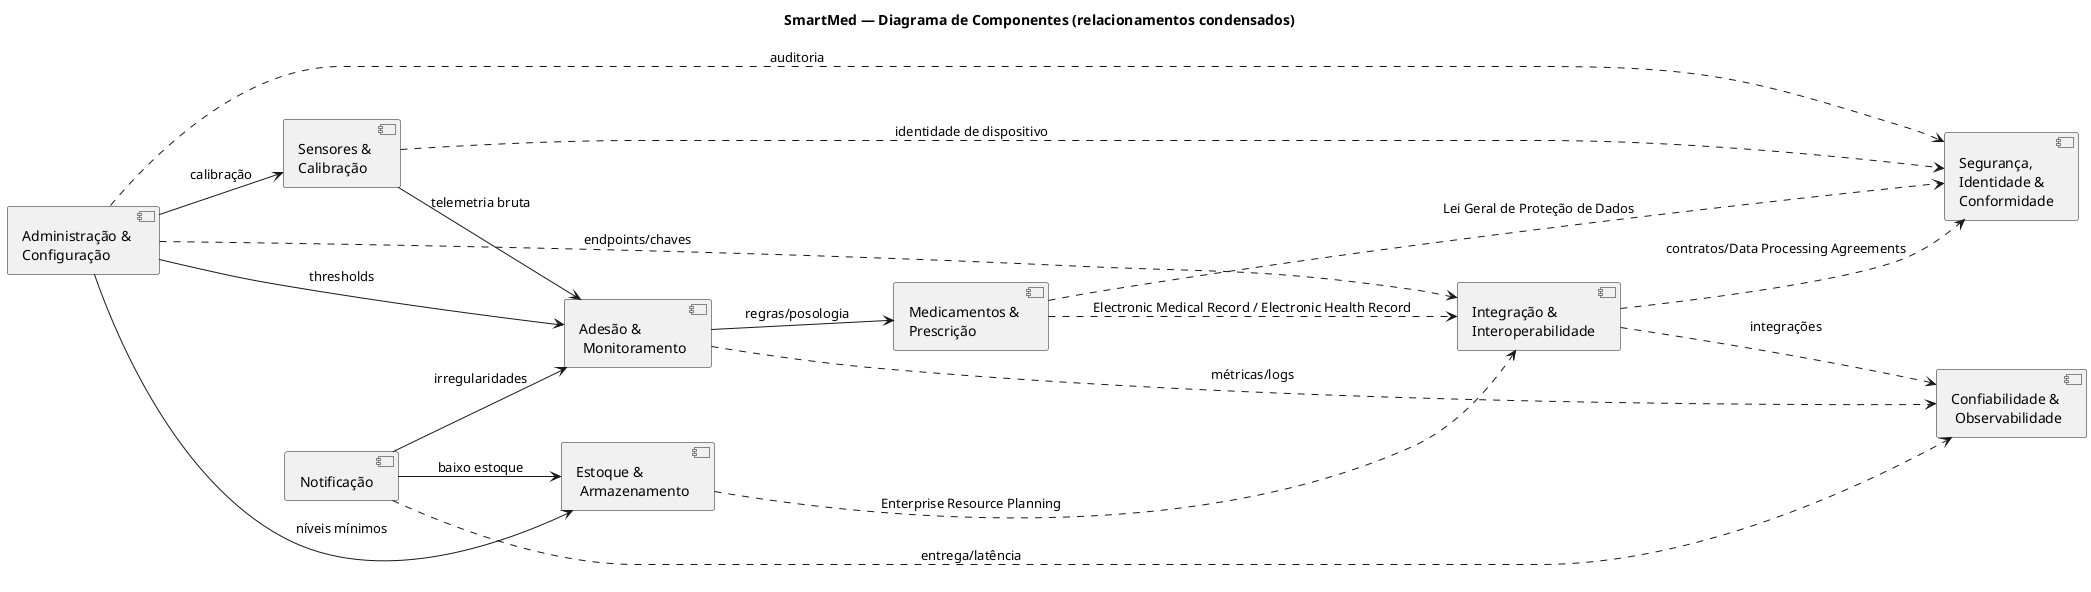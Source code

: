 @startuml componentes2-smartmed
title SmartMed — Diagrama de Componentes (relacionamentos condensados)

left to right direction
'skinparam linetype ortho

' =========================
' Componentes
' =========================
component "Notificação"                                   as C_Notificacao
component "Adesão &\n Monitoramento"                       as C_AdesaoMonitoramento
component "Medicamentos & \nPrescrição"                    as C_MedicamentosPrescricao
component "Estoque &\n Armazenamento"                      as C_EstoqueArmazenamento
component "Administração & \nConfiguração"                 as C_AdminConfiguracao
component "Sensores & \nCalibração"                        as C_SensoresCalibracao
component "Segurança, \nIdentidade & \nConformidade"         as C_SegurancaIdentidadeConformidade
component "Integração & \nInteroperabilidade"              as C_IntegracaoInteroperabilidade
component "Confiabilidade &\n Observabilidade" as C_ConfiabilidadeObservabilidade

' =========================
' Relações (mantendo semântica; condensadas)
' =========================

' 1) Fluxos funcionais principais (colaboração → linha cheia)
C_SensoresCalibracao        --> C_AdesaoMonitoramento           : telemetria bruta
C_AdesaoMonitoramento       --> C_MedicamentosPrescricao        : regras/posologia
C_Notificacao               --> C_AdesaoMonitoramento           : irregularidades
C_Notificacao               --> C_EstoqueArmazenamento          : baixo estoque

' 2) Administração/Configuração (negócio → linha cheia)
C_AdminConfiguracao         --> C_AdesaoMonitoramento           : thresholds
C_AdminConfiguracao         --> C_EstoqueArmazenamento          : níveis mínimos
C_AdminConfiguracao         --> C_SensoresCalibracao            : calibração

' 3) Integrações externas (dependência → seta tracejada)
C_MedicamentosPrescricao    ..> C_IntegracaoInteroperabilidade  : Electronic Medical Record / Electronic Health Record
C_EstoqueArmazenamento      ..> C_IntegracaoInteroperabilidade  : Enterprise Resource Planning
C_AdminConfiguracao         ..> C_IntegracaoInteroperabilidade  : endpoints/chaves

' 4) Cross-cutting: Segurança/Identidade/LGPD (dependência → seta tracejada)
C_MedicamentosPrescricao    ..> C_SegurancaIdentidadeConformidade : Lei Geral de Proteção de Dados
C_SensoresCalibracao        ..> C_SegurancaIdentidadeConformidade : identidade de dispositivo
C_IntegracaoInteroperabilidade ..> C_SegurancaIdentidadeConformidade : contratos/Data Processing Agreements
C_AdminConfiguracao         ..> C_SegurancaIdentidadeConformidade : auditoria

' 5) Operações/Observabilidade (dependência → seta tracejada)
C_AdesaoMonitoramento       ..> C_ConfiabilidadeObservabilidade : métricas/logs
C_Notificacao               ..> C_ConfiabilidadeObservabilidade : entrega/latência
C_IntegracaoInteroperabilidade ..> C_ConfiabilidadeObservabilidade : integrações

@enduml
